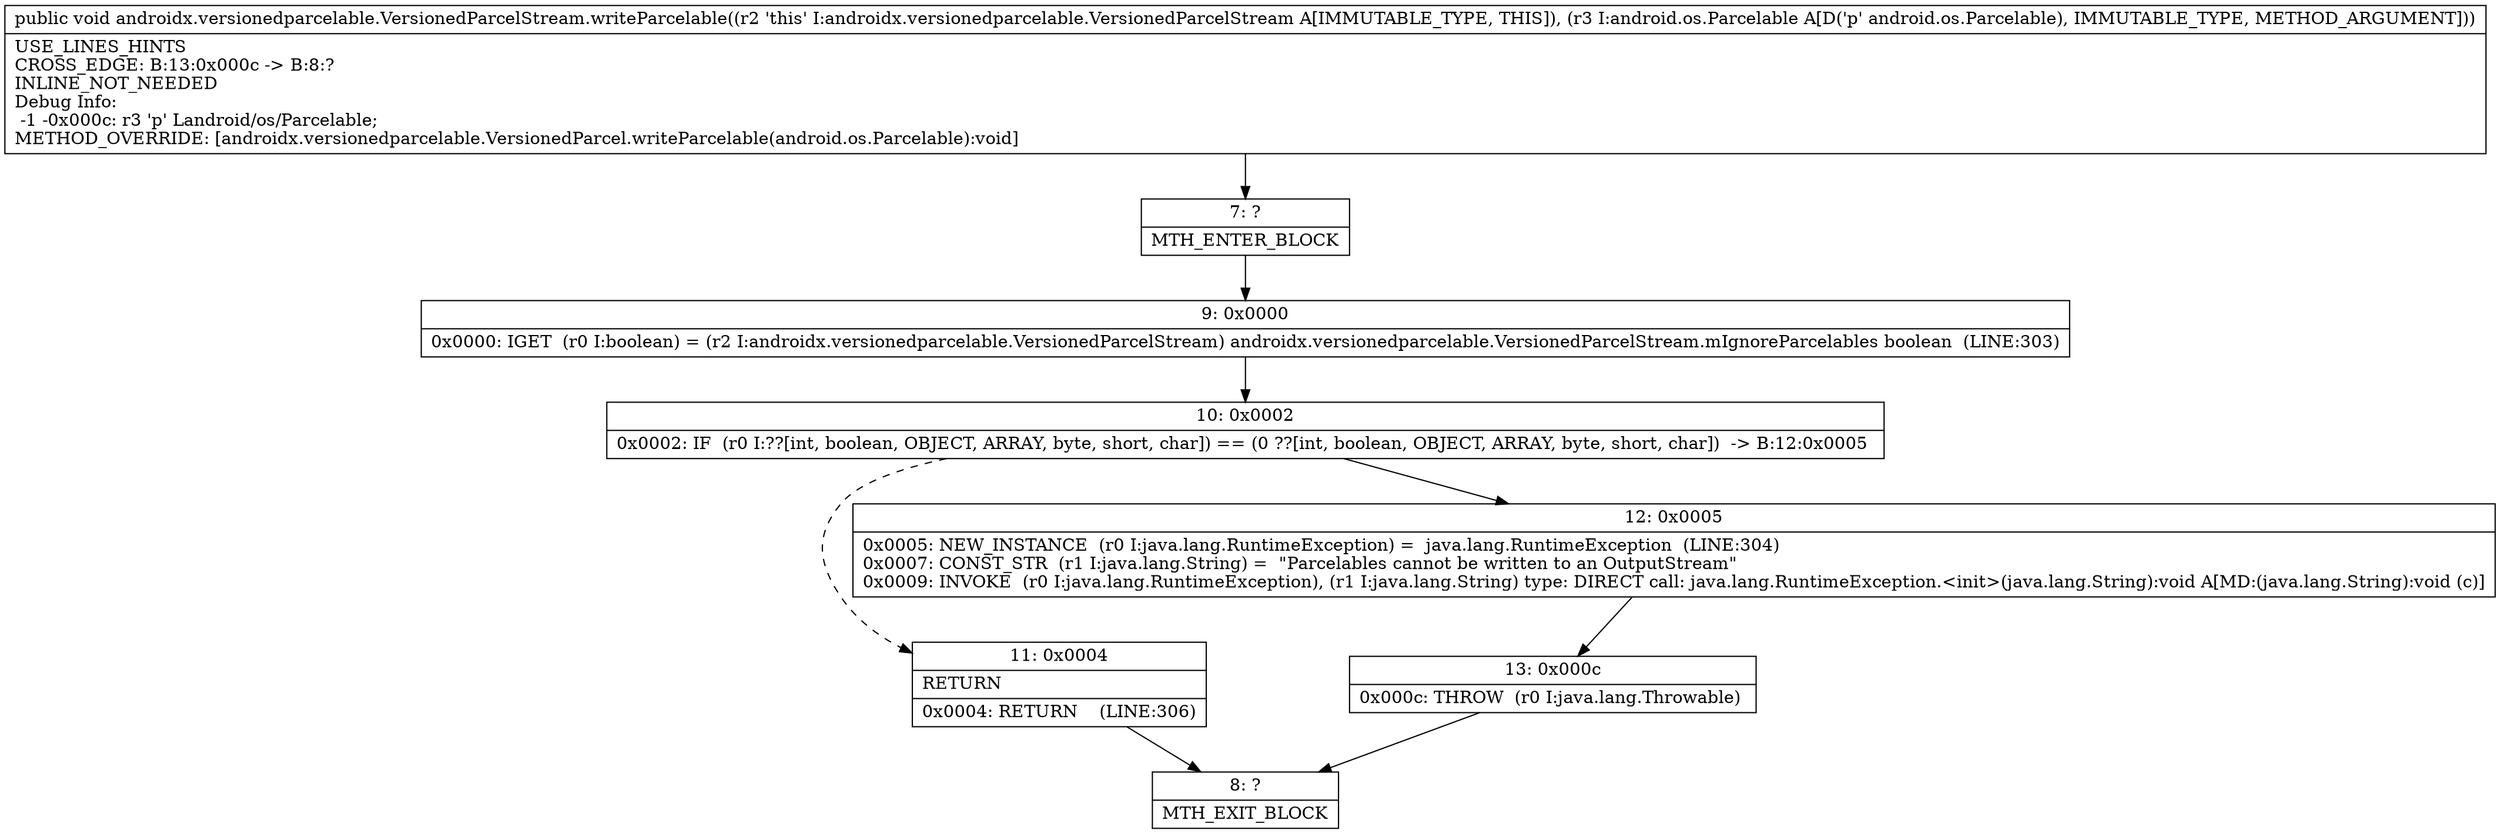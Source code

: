 digraph "CFG forandroidx.versionedparcelable.VersionedParcelStream.writeParcelable(Landroid\/os\/Parcelable;)V" {
Node_7 [shape=record,label="{7\:\ ?|MTH_ENTER_BLOCK\l}"];
Node_9 [shape=record,label="{9\:\ 0x0000|0x0000: IGET  (r0 I:boolean) = (r2 I:androidx.versionedparcelable.VersionedParcelStream) androidx.versionedparcelable.VersionedParcelStream.mIgnoreParcelables boolean  (LINE:303)\l}"];
Node_10 [shape=record,label="{10\:\ 0x0002|0x0002: IF  (r0 I:??[int, boolean, OBJECT, ARRAY, byte, short, char]) == (0 ??[int, boolean, OBJECT, ARRAY, byte, short, char])  \-\> B:12:0x0005 \l}"];
Node_11 [shape=record,label="{11\:\ 0x0004|RETURN\l|0x0004: RETURN    (LINE:306)\l}"];
Node_8 [shape=record,label="{8\:\ ?|MTH_EXIT_BLOCK\l}"];
Node_12 [shape=record,label="{12\:\ 0x0005|0x0005: NEW_INSTANCE  (r0 I:java.lang.RuntimeException) =  java.lang.RuntimeException  (LINE:304)\l0x0007: CONST_STR  (r1 I:java.lang.String) =  \"Parcelables cannot be written to an OutputStream\" \l0x0009: INVOKE  (r0 I:java.lang.RuntimeException), (r1 I:java.lang.String) type: DIRECT call: java.lang.RuntimeException.\<init\>(java.lang.String):void A[MD:(java.lang.String):void (c)]\l}"];
Node_13 [shape=record,label="{13\:\ 0x000c|0x000c: THROW  (r0 I:java.lang.Throwable) \l}"];
MethodNode[shape=record,label="{public void androidx.versionedparcelable.VersionedParcelStream.writeParcelable((r2 'this' I:androidx.versionedparcelable.VersionedParcelStream A[IMMUTABLE_TYPE, THIS]), (r3 I:android.os.Parcelable A[D('p' android.os.Parcelable), IMMUTABLE_TYPE, METHOD_ARGUMENT]))  | USE_LINES_HINTS\lCROSS_EDGE: B:13:0x000c \-\> B:8:?\lINLINE_NOT_NEEDED\lDebug Info:\l  \-1 \-0x000c: r3 'p' Landroid\/os\/Parcelable;\lMETHOD_OVERRIDE: [androidx.versionedparcelable.VersionedParcel.writeParcelable(android.os.Parcelable):void]\l}"];
MethodNode -> Node_7;Node_7 -> Node_9;
Node_9 -> Node_10;
Node_10 -> Node_11[style=dashed];
Node_10 -> Node_12;
Node_11 -> Node_8;
Node_12 -> Node_13;
Node_13 -> Node_8;
}

